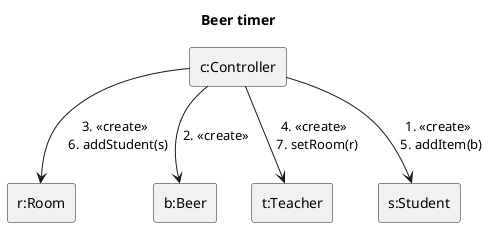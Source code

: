 @startuml ser
title Beer timer
rectangle "c:Controller" as c
rectangle "r:Room" as r
rectangle "b:Beer" as b
rectangle "t:Teacher" as t
rectangle "s:Student" as s

c --> s: 1. <<create>> \n 5. addItem(b) 
c --> b: 2. <<create>> 
c --> r: 3. <<create>> \n 6. addStudent(s)
c --> t: 4. <<create>> \n 7. setRoom(r)

@enduml